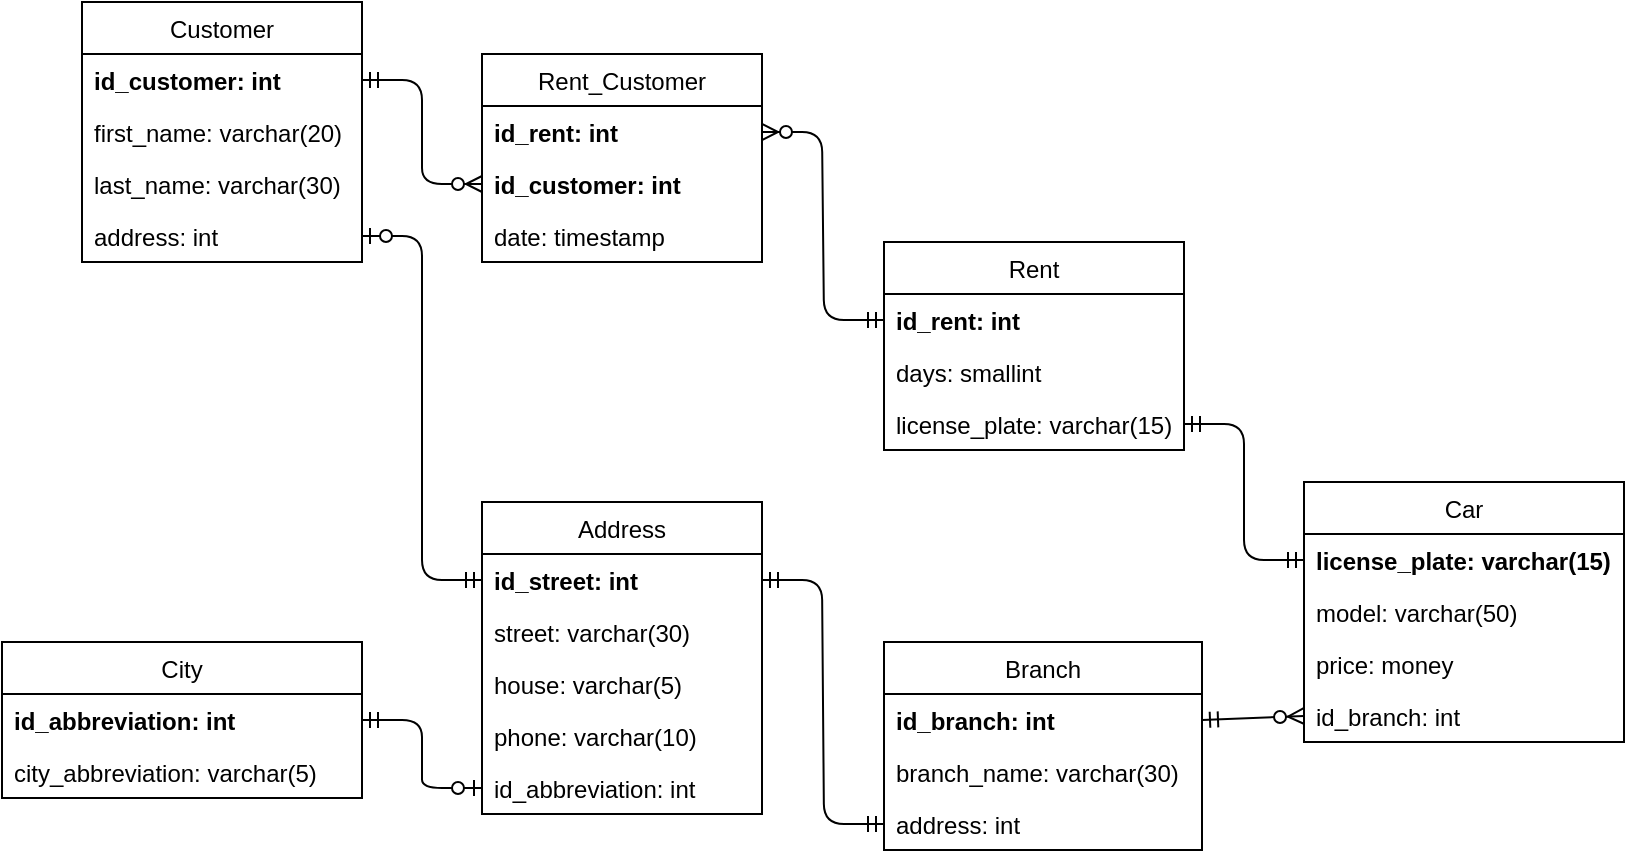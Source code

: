 <mxfile version="14.7.7" type="device"><diagram id="R2lEEEUBdFMjLlhIrx00" name="Page-1"><mxGraphModel dx="981" dy="548" grid="1" gridSize="10" guides="1" tooltips="1" connect="1" arrows="1" fold="1" page="1" pageScale="1" pageWidth="850" pageHeight="1100" math="0" shadow="0" extFonts="Permanent Marker^https://fonts.googleapis.com/css?family=Permanent+Marker"><root><mxCell id="0"/><mxCell id="1" parent="0"/><mxCell id="hymdZP4_ExbEZnBGmSMB-3" value="Customer" style="swimlane;fontStyle=0;childLayout=stackLayout;horizontal=1;startSize=26;horizontalStack=0;resizeParent=1;resizeParentMax=0;resizeLast=0;collapsible=1;marginBottom=0;" vertex="1" parent="1"><mxGeometry x="70" y="120" width="140" height="130" as="geometry"/></mxCell><mxCell id="hymdZP4_ExbEZnBGmSMB-4" value="id_customer: int" style="text;strokeColor=none;fillColor=none;align=left;verticalAlign=top;spacingLeft=4;spacingRight=4;overflow=hidden;rotatable=0;points=[[0,0.5],[1,0.5]];portConstraint=eastwest;fontStyle=1" vertex="1" parent="hymdZP4_ExbEZnBGmSMB-3"><mxGeometry y="26" width="140" height="26" as="geometry"/></mxCell><mxCell id="hymdZP4_ExbEZnBGmSMB-5" value="first_name: varchar(20)" style="text;strokeColor=none;fillColor=none;align=left;verticalAlign=top;spacingLeft=4;spacingRight=4;overflow=hidden;rotatable=0;points=[[0,0.5],[1,0.5]];portConstraint=eastwest;" vertex="1" parent="hymdZP4_ExbEZnBGmSMB-3"><mxGeometry y="52" width="140" height="26" as="geometry"/></mxCell><mxCell id="hymdZP4_ExbEZnBGmSMB-6" value="last_name: varchar(30)" style="text;strokeColor=none;fillColor=none;align=left;verticalAlign=top;spacingLeft=4;spacingRight=4;overflow=hidden;rotatable=0;points=[[0,0.5],[1,0.5]];portConstraint=eastwest;" vertex="1" parent="hymdZP4_ExbEZnBGmSMB-3"><mxGeometry y="78" width="140" height="26" as="geometry"/></mxCell><mxCell id="hymdZP4_ExbEZnBGmSMB-7" value="address: int" style="text;strokeColor=none;fillColor=none;align=left;verticalAlign=top;spacingLeft=4;spacingRight=4;overflow=hidden;rotatable=0;points=[[0,0.5],[1,0.5]];portConstraint=eastwest;" vertex="1" parent="hymdZP4_ExbEZnBGmSMB-3"><mxGeometry y="104" width="140" height="26" as="geometry"/></mxCell><mxCell id="hymdZP4_ExbEZnBGmSMB-8" value="Car" style="swimlane;fontStyle=0;childLayout=stackLayout;horizontal=1;startSize=26;horizontalStack=0;resizeParent=1;resizeParentMax=0;resizeLast=0;collapsible=1;marginBottom=0;" vertex="1" parent="1"><mxGeometry x="681" y="360" width="160" height="130" as="geometry"/></mxCell><mxCell id="hymdZP4_ExbEZnBGmSMB-9" value="license_plate: varchar(15)" style="text;strokeColor=none;fillColor=none;align=left;verticalAlign=top;spacingLeft=4;spacingRight=4;overflow=hidden;rotatable=0;points=[[0,0.5],[1,0.5]];portConstraint=eastwest;fontStyle=1" vertex="1" parent="hymdZP4_ExbEZnBGmSMB-8"><mxGeometry y="26" width="160" height="26" as="geometry"/></mxCell><mxCell id="hymdZP4_ExbEZnBGmSMB-10" value="model: varchar(50)" style="text;strokeColor=none;fillColor=none;align=left;verticalAlign=top;spacingLeft=4;spacingRight=4;overflow=hidden;rotatable=0;points=[[0,0.5],[1,0.5]];portConstraint=eastwest;" vertex="1" parent="hymdZP4_ExbEZnBGmSMB-8"><mxGeometry y="52" width="160" height="26" as="geometry"/></mxCell><mxCell id="hymdZP4_ExbEZnBGmSMB-11" value="price: money" style="text;strokeColor=none;fillColor=none;align=left;verticalAlign=top;spacingLeft=4;spacingRight=4;overflow=hidden;rotatable=0;points=[[0,0.5],[1,0.5]];portConstraint=eastwest;" vertex="1" parent="hymdZP4_ExbEZnBGmSMB-8"><mxGeometry y="78" width="160" height="26" as="geometry"/></mxCell><mxCell id="hymdZP4_ExbEZnBGmSMB-12" value="id_branch: int" style="text;strokeColor=none;fillColor=none;align=left;verticalAlign=top;spacingLeft=4;spacingRight=4;overflow=hidden;rotatable=0;points=[[0,0.5],[1,0.5]];portConstraint=eastwest;" vertex="1" parent="hymdZP4_ExbEZnBGmSMB-8"><mxGeometry y="104" width="160" height="26" as="geometry"/></mxCell><mxCell id="hymdZP4_ExbEZnBGmSMB-13" value="Branch" style="swimlane;fontStyle=0;childLayout=stackLayout;horizontal=1;startSize=26;horizontalStack=0;resizeParent=1;resizeParentMax=0;resizeLast=0;collapsible=1;marginBottom=0;" vertex="1" parent="1"><mxGeometry x="471" y="440" width="159" height="104" as="geometry"/></mxCell><mxCell id="hymdZP4_ExbEZnBGmSMB-14" value="id_branch: int" style="text;strokeColor=none;fillColor=none;align=left;verticalAlign=top;spacingLeft=4;spacingRight=4;overflow=hidden;rotatable=0;points=[[0,0.5],[1,0.5]];portConstraint=eastwest;fontStyle=1" vertex="1" parent="hymdZP4_ExbEZnBGmSMB-13"><mxGeometry y="26" width="159" height="26" as="geometry"/></mxCell><mxCell id="hymdZP4_ExbEZnBGmSMB-15" value="branch_name: varchar(30)" style="text;strokeColor=none;fillColor=none;align=left;verticalAlign=top;spacingLeft=4;spacingRight=4;overflow=hidden;rotatable=0;points=[[0,0.5],[1,0.5]];portConstraint=eastwest;" vertex="1" parent="hymdZP4_ExbEZnBGmSMB-13"><mxGeometry y="52" width="159" height="26" as="geometry"/></mxCell><mxCell id="hymdZP4_ExbEZnBGmSMB-16" value="address: int" style="text;strokeColor=none;fillColor=none;align=left;verticalAlign=top;spacingLeft=4;spacingRight=4;overflow=hidden;rotatable=0;points=[[0,0.5],[1,0.5]];portConstraint=eastwest;" vertex="1" parent="hymdZP4_ExbEZnBGmSMB-13"><mxGeometry y="78" width="159" height="26" as="geometry"/></mxCell><mxCell id="hymdZP4_ExbEZnBGmSMB-18" value="Address" style="swimlane;fontStyle=0;childLayout=stackLayout;horizontal=1;startSize=26;horizontalStack=0;resizeParent=1;resizeParentMax=0;resizeLast=0;collapsible=1;marginBottom=0;" vertex="1" parent="1"><mxGeometry x="270" y="370" width="140" height="156" as="geometry"/></mxCell><mxCell id="hymdZP4_ExbEZnBGmSMB-19" value="id_street: int" style="text;strokeColor=none;fillColor=none;align=left;verticalAlign=top;spacingLeft=4;spacingRight=4;overflow=hidden;rotatable=0;points=[[0,0.5],[1,0.5]];portConstraint=eastwest;fontStyle=1" vertex="1" parent="hymdZP4_ExbEZnBGmSMB-18"><mxGeometry y="26" width="140" height="26" as="geometry"/></mxCell><mxCell id="hymdZP4_ExbEZnBGmSMB-20" value="street: varchar(30)" style="text;strokeColor=none;fillColor=none;align=left;verticalAlign=top;spacingLeft=4;spacingRight=4;overflow=hidden;rotatable=0;points=[[0,0.5],[1,0.5]];portConstraint=eastwest;" vertex="1" parent="hymdZP4_ExbEZnBGmSMB-18"><mxGeometry y="52" width="140" height="26" as="geometry"/></mxCell><mxCell id="hymdZP4_ExbEZnBGmSMB-21" value="house: varchar(5)" style="text;strokeColor=none;fillColor=none;align=left;verticalAlign=top;spacingLeft=4;spacingRight=4;overflow=hidden;rotatable=0;points=[[0,0.5],[1,0.5]];portConstraint=eastwest;" vertex="1" parent="hymdZP4_ExbEZnBGmSMB-18"><mxGeometry y="78" width="140" height="26" as="geometry"/></mxCell><mxCell id="hymdZP4_ExbEZnBGmSMB-22" value="phone: varchar(10)" style="text;strokeColor=none;fillColor=none;align=left;verticalAlign=top;spacingLeft=4;spacingRight=4;overflow=hidden;rotatable=0;points=[[0,0.5],[1,0.5]];portConstraint=eastwest;" vertex="1" parent="hymdZP4_ExbEZnBGmSMB-18"><mxGeometry y="104" width="140" height="26" as="geometry"/></mxCell><mxCell id="hymdZP4_ExbEZnBGmSMB-42" value="id_abbreviation: int" style="text;strokeColor=none;fillColor=none;align=left;verticalAlign=top;spacingLeft=4;spacingRight=4;overflow=hidden;rotatable=0;points=[[0,0.5],[1,0.5]];portConstraint=eastwest;" vertex="1" parent="hymdZP4_ExbEZnBGmSMB-18"><mxGeometry y="130" width="140" height="26" as="geometry"/></mxCell><mxCell id="hymdZP4_ExbEZnBGmSMB-23" value="City" style="swimlane;fontStyle=0;childLayout=stackLayout;horizontal=1;startSize=26;horizontalStack=0;resizeParent=1;resizeParentMax=0;resizeLast=0;collapsible=1;marginBottom=0;" vertex="1" parent="1"><mxGeometry x="30" y="440" width="180" height="78" as="geometry"/></mxCell><mxCell id="hymdZP4_ExbEZnBGmSMB-24" value="id_abbreviation: int" style="text;strokeColor=none;fillColor=none;align=left;verticalAlign=top;spacingLeft=4;spacingRight=4;overflow=hidden;rotatable=0;points=[[0,0.5],[1,0.5]];portConstraint=eastwest;fontStyle=1" vertex="1" parent="hymdZP4_ExbEZnBGmSMB-23"><mxGeometry y="26" width="180" height="26" as="geometry"/></mxCell><mxCell id="hymdZP4_ExbEZnBGmSMB-25" value="city_abbreviation: varchar(5)" style="text;strokeColor=none;fillColor=none;align=left;verticalAlign=top;spacingLeft=4;spacingRight=4;overflow=hidden;rotatable=0;points=[[0,0.5],[1,0.5]];portConstraint=eastwest;" vertex="1" parent="hymdZP4_ExbEZnBGmSMB-23"><mxGeometry y="52" width="180" height="26" as="geometry"/></mxCell><mxCell id="hymdZP4_ExbEZnBGmSMB-28" value="Rent_Customer" style="swimlane;fontStyle=0;childLayout=stackLayout;horizontal=1;startSize=26;horizontalStack=0;resizeParent=1;resizeParentMax=0;resizeLast=0;collapsible=1;marginBottom=0;" vertex="1" parent="1"><mxGeometry x="270" y="146" width="140" height="104" as="geometry"/></mxCell><mxCell id="hymdZP4_ExbEZnBGmSMB-29" value="id_rent: int" style="text;strokeColor=none;fillColor=none;align=left;verticalAlign=top;spacingLeft=4;spacingRight=4;overflow=hidden;rotatable=0;points=[[0,0.5],[1,0.5]];portConstraint=eastwest;fontStyle=1" vertex="1" parent="hymdZP4_ExbEZnBGmSMB-28"><mxGeometry y="26" width="140" height="26" as="geometry"/></mxCell><mxCell id="hymdZP4_ExbEZnBGmSMB-30" value="id_customer: int" style="text;strokeColor=none;fillColor=none;align=left;verticalAlign=top;spacingLeft=4;spacingRight=4;overflow=hidden;rotatable=0;points=[[0,0.5],[1,0.5]];portConstraint=eastwest;fontStyle=1" vertex="1" parent="hymdZP4_ExbEZnBGmSMB-28"><mxGeometry y="52" width="140" height="26" as="geometry"/></mxCell><mxCell id="hymdZP4_ExbEZnBGmSMB-31" value="date: timestamp" style="text;strokeColor=none;fillColor=none;align=left;verticalAlign=top;spacingLeft=4;spacingRight=4;overflow=hidden;rotatable=0;points=[[0,0.5],[1,0.5]];portConstraint=eastwest;" vertex="1" parent="hymdZP4_ExbEZnBGmSMB-28"><mxGeometry y="78" width="140" height="26" as="geometry"/></mxCell><mxCell id="hymdZP4_ExbEZnBGmSMB-33" value="Rent" style="swimlane;fontStyle=0;childLayout=stackLayout;horizontal=1;startSize=26;horizontalStack=0;resizeParent=1;resizeParentMax=0;resizeLast=0;collapsible=1;marginBottom=0;" vertex="1" parent="1"><mxGeometry x="471" y="240" width="150" height="104" as="geometry"/></mxCell><mxCell id="hymdZP4_ExbEZnBGmSMB-34" value="id_rent: int" style="text;strokeColor=none;fillColor=none;align=left;verticalAlign=top;spacingLeft=4;spacingRight=4;overflow=hidden;rotatable=0;points=[[0,0.5],[1,0.5]];portConstraint=eastwest;fontStyle=1" vertex="1" parent="hymdZP4_ExbEZnBGmSMB-33"><mxGeometry y="26" width="150" height="26" as="geometry"/></mxCell><mxCell id="hymdZP4_ExbEZnBGmSMB-35" value="days: smallint" style="text;strokeColor=none;fillColor=none;align=left;verticalAlign=top;spacingLeft=4;spacingRight=4;overflow=hidden;rotatable=0;points=[[0,0.5],[1,0.5]];portConstraint=eastwest;" vertex="1" parent="hymdZP4_ExbEZnBGmSMB-33"><mxGeometry y="52" width="150" height="26" as="geometry"/></mxCell><mxCell id="hymdZP4_ExbEZnBGmSMB-36" value="license_plate: varchar(15)" style="text;strokeColor=none;fillColor=none;align=left;verticalAlign=top;spacingLeft=4;spacingRight=4;overflow=hidden;rotatable=0;points=[[0,0.5],[1,0.5]];portConstraint=eastwest;" vertex="1" parent="hymdZP4_ExbEZnBGmSMB-33"><mxGeometry y="78" width="150" height="26" as="geometry"/></mxCell><mxCell id="hymdZP4_ExbEZnBGmSMB-38" value="" style="edgeStyle=entityRelationEdgeStyle;fontSize=12;html=1;endArrow=ERzeroToMany;startArrow=ERmandOne;exitX=1;exitY=0.5;exitDx=0;exitDy=0;entryX=0;entryY=0.5;entryDx=0;entryDy=0;" edge="1" parent="1" source="hymdZP4_ExbEZnBGmSMB-4" target="hymdZP4_ExbEZnBGmSMB-30"><mxGeometry width="100" height="100" relative="1" as="geometry"><mxPoint x="360" y="430" as="sourcePoint"/><mxPoint x="460" y="330" as="targetPoint"/></mxGeometry></mxCell><mxCell id="hymdZP4_ExbEZnBGmSMB-39" value="" style="edgeStyle=entityRelationEdgeStyle;fontSize=12;html=1;endArrow=ERzeroToMany;startArrow=ERmandOne;exitX=0;exitY=0.5;exitDx=0;exitDy=0;entryX=1;entryY=0.5;entryDx=0;entryDy=0;" edge="1" parent="1" source="hymdZP4_ExbEZnBGmSMB-34" target="hymdZP4_ExbEZnBGmSMB-29"><mxGeometry width="100" height="100" relative="1" as="geometry"><mxPoint x="221" y="169.0" as="sourcePoint"/><mxPoint x="411" y="185" as="targetPoint"/></mxGeometry></mxCell><mxCell id="hymdZP4_ExbEZnBGmSMB-40" value="" style="edgeStyle=entityRelationEdgeStyle;fontSize=12;html=1;endArrow=ERmandOne;startArrow=ERmandOne;entryX=1;entryY=0.5;entryDx=0;entryDy=0;exitX=0;exitY=0.5;exitDx=0;exitDy=0;" edge="1" parent="1" source="hymdZP4_ExbEZnBGmSMB-9" target="hymdZP4_ExbEZnBGmSMB-36"><mxGeometry width="100" height="100" relative="1" as="geometry"><mxPoint x="351" y="570" as="sourcePoint"/><mxPoint x="451" y="470" as="targetPoint"/></mxGeometry></mxCell><mxCell id="hymdZP4_ExbEZnBGmSMB-41" value="" style="fontSize=12;html=1;endArrow=ERzeroToMany;startArrow=ERmandOne;exitX=1;exitY=0.5;exitDx=0;exitDy=0;entryX=0;entryY=0.5;entryDx=0;entryDy=0;" edge="1" parent="1" source="hymdZP4_ExbEZnBGmSMB-14" target="hymdZP4_ExbEZnBGmSMB-12"><mxGeometry width="100" height="100" relative="1" as="geometry"><mxPoint x="351" y="570" as="sourcePoint"/><mxPoint x="451" y="470" as="targetPoint"/></mxGeometry></mxCell><mxCell id="hymdZP4_ExbEZnBGmSMB-46" value="" style="edgeStyle=entityRelationEdgeStyle;fontSize=12;html=1;endArrow=ERmandOne;startArrow=ERmandOne;entryX=1;entryY=0.5;entryDx=0;entryDy=0;exitX=0;exitY=0.5;exitDx=0;exitDy=0;" edge="1" parent="1" source="hymdZP4_ExbEZnBGmSMB-16" target="hymdZP4_ExbEZnBGmSMB-19"><mxGeometry width="100" height="100" relative="1" as="geometry"><mxPoint x="191" y="490" as="sourcePoint"/><mxPoint x="291" y="390" as="targetPoint"/></mxGeometry></mxCell><mxCell id="hymdZP4_ExbEZnBGmSMB-48" value="" style="edgeStyle=entityRelationEdgeStyle;fontSize=12;html=1;endArrow=ERzeroToOne;startArrow=ERmandOne;entryX=1;entryY=0.5;entryDx=0;entryDy=0;exitX=0;exitY=0.5;exitDx=0;exitDy=0;" edge="1" parent="1" source="hymdZP4_ExbEZnBGmSMB-19" target="hymdZP4_ExbEZnBGmSMB-7"><mxGeometry width="100" height="100" relative="1" as="geometry"><mxPoint x="321" y="420" as="sourcePoint"/><mxPoint x="421" y="320" as="targetPoint"/></mxGeometry></mxCell><mxCell id="hymdZP4_ExbEZnBGmSMB-50" value="" style="edgeStyle=entityRelationEdgeStyle;fontSize=12;html=1;endArrow=ERzeroToOne;startArrow=ERmandOne;entryX=0;entryY=0.5;entryDx=0;entryDy=0;exitX=1;exitY=0.5;exitDx=0;exitDy=0;" edge="1" parent="1" source="hymdZP4_ExbEZnBGmSMB-24" target="hymdZP4_ExbEZnBGmSMB-42"><mxGeometry width="100" height="100" relative="1" as="geometry"><mxPoint x="230" y="479" as="sourcePoint"/><mxPoint x="221" y="247.0" as="targetPoint"/></mxGeometry></mxCell></root></mxGraphModel></diagram></mxfile>